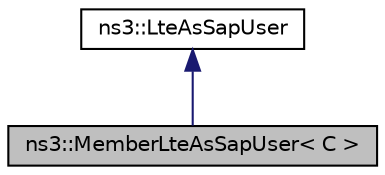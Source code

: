 digraph "ns3::MemberLteAsSapUser&lt; C &gt;"
{
 // LATEX_PDF_SIZE
  edge [fontname="Helvetica",fontsize="10",labelfontname="Helvetica",labelfontsize="10"];
  node [fontname="Helvetica",fontsize="10",shape=record];
  Node1 [label="ns3::MemberLteAsSapUser\< C \>",height=0.2,width=0.4,color="black", fillcolor="grey75", style="filled", fontcolor="black",tooltip="Template for the implementation of the LteAsSapUser as a member of an owner class of type C to which ..."];
  Node2 -> Node1 [dir="back",color="midnightblue",fontsize="10",style="solid",fontname="Helvetica"];
  Node2 [label="ns3::LteAsSapUser",height=0.2,width=0.4,color="black", fillcolor="white", style="filled",URL="$classns3_1_1_lte_as_sap_user.html",tooltip="This class implements the Access Stratum (AS) Service Access Point (SAP), i.e., the interface between..."];
}
